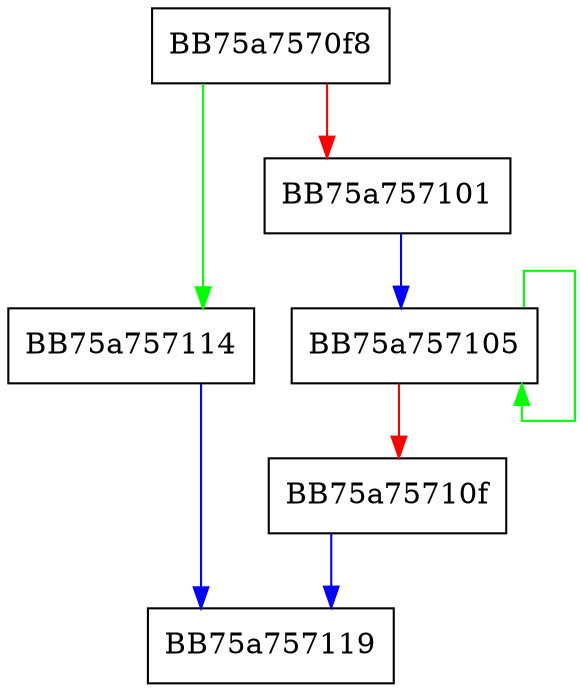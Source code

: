 digraph WPP_SF_sll {
  node [shape="box"];
  graph [splines=ortho];
  BB75a7570f8 -> BB75a757114 [color="green"];
  BB75a7570f8 -> BB75a757101 [color="red"];
  BB75a757101 -> BB75a757105 [color="blue"];
  BB75a757105 -> BB75a757105 [color="green"];
  BB75a757105 -> BB75a75710f [color="red"];
  BB75a75710f -> BB75a757119 [color="blue"];
  BB75a757114 -> BB75a757119 [color="blue"];
}